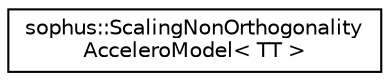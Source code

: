 digraph "Graphical Class Hierarchy"
{
 // LATEX_PDF_SIZE
  edge [fontname="Helvetica",fontsize="10",labelfontname="Helvetica",labelfontsize="10"];
  node [fontname="Helvetica",fontsize="10",shape=record];
  rankdir="LR";
  Node0 [label="sophus::ScalingNonOrthogonality\lAcceleroModel\< TT \>",height=0.2,width=0.4,color="black", fillcolor="white", style="filled",URL="$structsophus_1_1_scaling_non_orthogonality_accelero_model.html",tooltip=" "];
}
